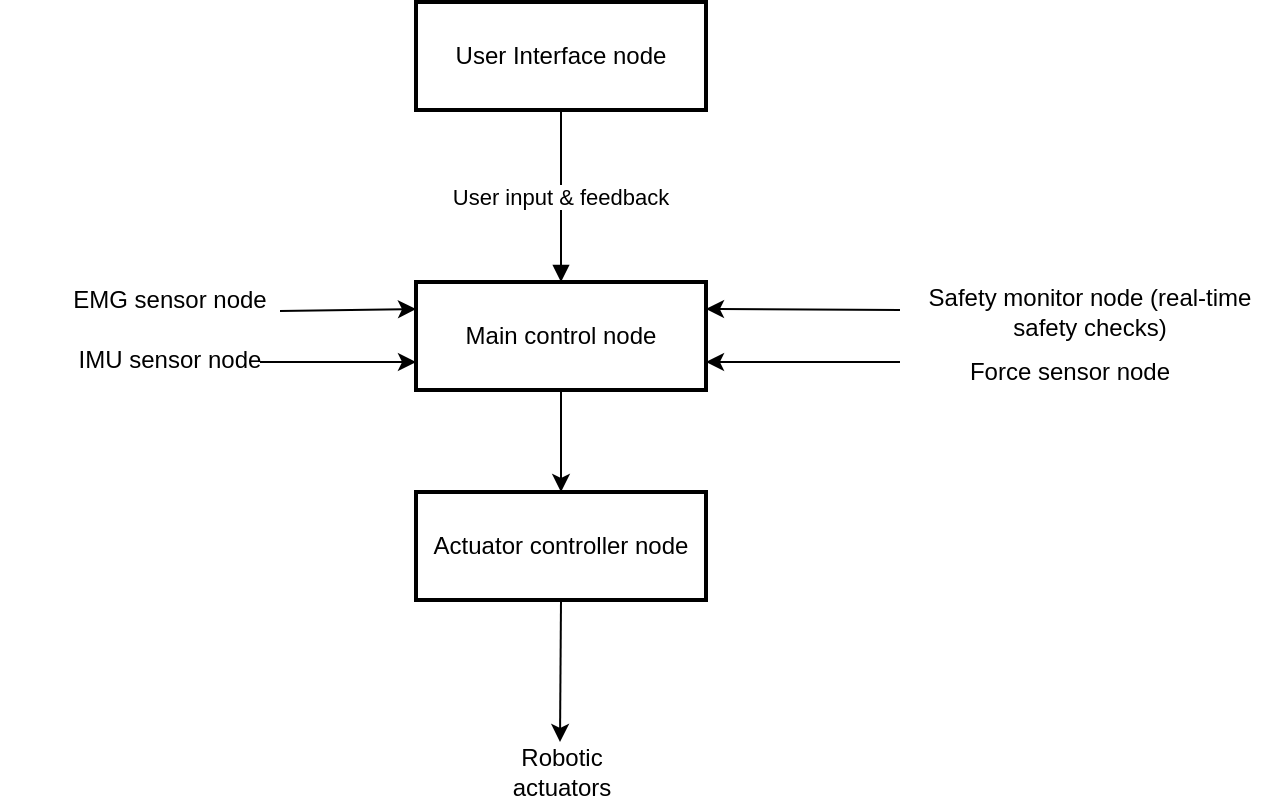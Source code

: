 <mxfile version="26.1.1">
  <diagram name="Pagina-1" id="EVxXmYCX545WKcWi7Er9">
    <mxGraphModel dx="2314" dy="1132" grid="1" gridSize="10" guides="1" tooltips="1" connect="1" arrows="1" fold="1" page="1" pageScale="1" pageWidth="827" pageHeight="1169" math="0" shadow="0">
      <root>
        <mxCell id="0" />
        <mxCell id="1" parent="0" />
        <mxCell id="2" value="User Interface node" style="whiteSpace=wrap;strokeWidth=2;" parent="1" vertex="1">
          <mxGeometry x="328" y="340" width="145" height="54" as="geometry" />
        </mxCell>
        <mxCell id="6" value="User input &amp; feedback" style="curved=1;startArrow=none;endArrow=block;exitX=0.5;exitY=1;exitDx=0;exitDy=0;" parent="1" source="2" target="Km91m2pjaA0zXFwZ5zvm-9" edge="1">
          <mxGeometry relative="1" as="geometry">
            <Array as="points" />
            <mxPoint x="398.653" y="478.347" as="targetPoint" />
          </mxGeometry>
        </mxCell>
        <mxCell id="Km91m2pjaA0zXFwZ5zvm-9" value="Main control node" style="whiteSpace=wrap;strokeWidth=2;" vertex="1" parent="1">
          <mxGeometry x="328" y="480" width="145" height="54" as="geometry" />
        </mxCell>
        <mxCell id="Km91m2pjaA0zXFwZ5zvm-13" value="" style="endArrow=classic;html=1;rounded=0;entryX=0;entryY=0.25;entryDx=0;entryDy=0;" edge="1" parent="1" target="Km91m2pjaA0zXFwZ5zvm-9">
          <mxGeometry width="50" height="50" relative="1" as="geometry">
            <mxPoint x="260" y="494.541" as="sourcePoint" />
            <mxPoint x="290" y="470" as="targetPoint" />
          </mxGeometry>
        </mxCell>
        <mxCell id="Km91m2pjaA0zXFwZ5zvm-14" value="" style="endArrow=classic;html=1;rounded=0;entryX=0;entryY=0.25;entryDx=0;entryDy=0;" edge="1" parent="1">
          <mxGeometry width="50" height="50" relative="1" as="geometry">
            <mxPoint x="250" y="520" as="sourcePoint" />
            <mxPoint x="328" y="520" as="targetPoint" />
          </mxGeometry>
        </mxCell>
        <mxCell id="Km91m2pjaA0zXFwZ5zvm-15" value="" style="endArrow=classic;html=1;rounded=0;entryX=1;entryY=0.25;entryDx=0;entryDy=0;" edge="1" parent="1" target="Km91m2pjaA0zXFwZ5zvm-9">
          <mxGeometry width="50" height="50" relative="1" as="geometry">
            <mxPoint x="570" y="494" as="sourcePoint" />
            <mxPoint x="588" y="514" as="targetPoint" />
          </mxGeometry>
        </mxCell>
        <mxCell id="Km91m2pjaA0zXFwZ5zvm-16" value="" style="endArrow=classic;html=1;rounded=0;entryX=1;entryY=0.25;entryDx=0;entryDy=0;" edge="1" parent="1">
          <mxGeometry width="50" height="50" relative="1" as="geometry">
            <mxPoint x="570" y="520" as="sourcePoint" />
            <mxPoint x="473" y="520" as="targetPoint" />
          </mxGeometry>
        </mxCell>
        <mxCell id="Km91m2pjaA0zXFwZ5zvm-17" value="Actuator controller node" style="whiteSpace=wrap;strokeWidth=2;" vertex="1" parent="1">
          <mxGeometry x="328" y="585" width="145" height="54" as="geometry" />
        </mxCell>
        <mxCell id="Km91m2pjaA0zXFwZ5zvm-18" value="" style="endArrow=classic;html=1;rounded=0;exitX=0.5;exitY=1;exitDx=0;exitDy=0;" edge="1" parent="1" source="Km91m2pjaA0zXFwZ5zvm-9" target="Km91m2pjaA0zXFwZ5zvm-17">
          <mxGeometry width="50" height="50" relative="1" as="geometry">
            <mxPoint x="520" y="690" as="sourcePoint" />
            <mxPoint x="570" y="640" as="targetPoint" />
          </mxGeometry>
        </mxCell>
        <mxCell id="Km91m2pjaA0zXFwZ5zvm-21" value="" style="endArrow=classic;html=1;rounded=0;exitX=0.5;exitY=1;exitDx=0;exitDy=0;" edge="1" parent="1" source="Km91m2pjaA0zXFwZ5zvm-17">
          <mxGeometry width="50" height="50" relative="1" as="geometry">
            <mxPoint x="520" y="690" as="sourcePoint" />
            <mxPoint x="400" y="710" as="targetPoint" />
          </mxGeometry>
        </mxCell>
        <mxCell id="Km91m2pjaA0zXFwZ5zvm-22" value="Robotic actuators" style="text;html=1;align=center;verticalAlign=middle;whiteSpace=wrap;rounded=0;" vertex="1" parent="1">
          <mxGeometry x="370.5" y="710" width="60" height="30" as="geometry" />
        </mxCell>
        <mxCell id="Km91m2pjaA0zXFwZ5zvm-25" value="Force sensor node" style="text;html=1;align=center;verticalAlign=middle;whiteSpace=wrap;rounded=0;" vertex="1" parent="1">
          <mxGeometry x="570" y="510" width="170" height="30" as="geometry" />
        </mxCell>
        <mxCell id="Km91m2pjaA0zXFwZ5zvm-26" value="Safety monitor node (real-time safety checks)" style="text;html=1;align=center;verticalAlign=middle;whiteSpace=wrap;rounded=0;" vertex="1" parent="1">
          <mxGeometry x="580" y="480" width="170" height="30" as="geometry" />
        </mxCell>
        <mxCell id="Km91m2pjaA0zXFwZ5zvm-27" value="EMG sensor node" style="text;html=1;align=center;verticalAlign=middle;whiteSpace=wrap;rounded=0;" vertex="1" parent="1">
          <mxGeometry x="120" y="474" width="170" height="30" as="geometry" />
        </mxCell>
        <mxCell id="Km91m2pjaA0zXFwZ5zvm-28" value="IMU sensor node" style="text;html=1;align=center;verticalAlign=middle;whiteSpace=wrap;rounded=0;" vertex="1" parent="1">
          <mxGeometry x="120" y="504" width="170" height="30" as="geometry" />
        </mxCell>
      </root>
    </mxGraphModel>
  </diagram>
</mxfile>

